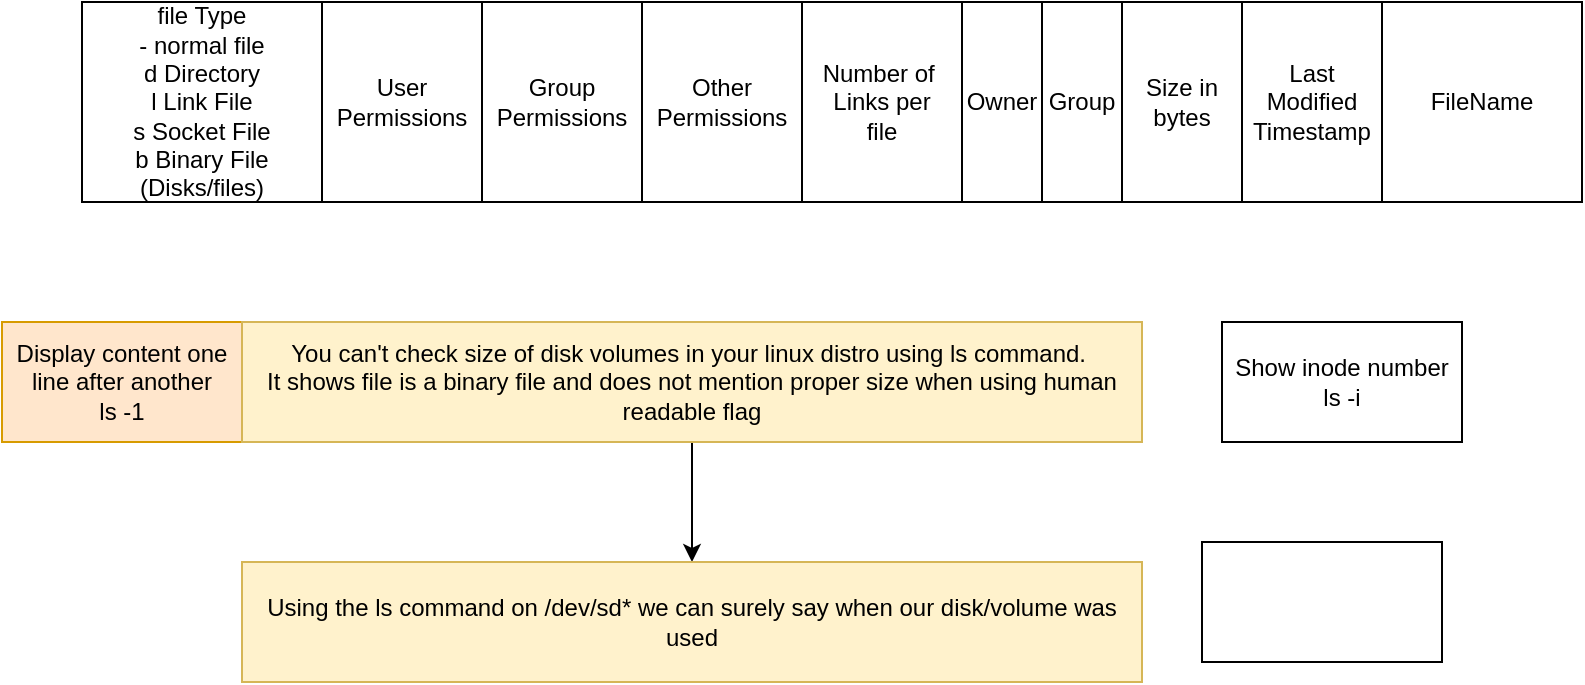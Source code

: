 <mxfile version="24.7.1" type="device">
  <diagram name="Page-1" id="Xvn3MnUM61P2ARC-N1Gh">
    <mxGraphModel dx="954" dy="592" grid="1" gridSize="10" guides="1" tooltips="1" connect="1" arrows="1" fold="1" page="1" pageScale="1" pageWidth="827" pageHeight="1169" math="0" shadow="0">
      <root>
        <mxCell id="0" />
        <mxCell id="1" parent="0" />
        <mxCell id="_vpfkQWPNFk_ecMZoDd_-4" value="" style="swimlane;startSize=0;" vertex="1" parent="1">
          <mxGeometry x="40" y="80" width="750" height="100" as="geometry" />
        </mxCell>
        <mxCell id="_vpfkQWPNFk_ecMZoDd_-6" value="User&lt;div&gt;Permissions&lt;/div&gt;" style="rounded=0;whiteSpace=wrap;html=1;" vertex="1" parent="_vpfkQWPNFk_ecMZoDd_-4">
          <mxGeometry x="120" width="80" height="100" as="geometry" />
        </mxCell>
        <mxCell id="_vpfkQWPNFk_ecMZoDd_-7" value="&lt;div&gt;Group&lt;/div&gt;&lt;div&gt;Permissions&lt;/div&gt;" style="rounded=0;whiteSpace=wrap;html=1;" vertex="1" parent="_vpfkQWPNFk_ecMZoDd_-4">
          <mxGeometry x="200" width="80" height="100" as="geometry" />
        </mxCell>
        <mxCell id="_vpfkQWPNFk_ecMZoDd_-8" value="&lt;div&gt;Other&lt;/div&gt;&lt;div&gt;Permissions&lt;/div&gt;" style="rounded=0;whiteSpace=wrap;html=1;" vertex="1" parent="_vpfkQWPNFk_ecMZoDd_-4">
          <mxGeometry x="280" width="80" height="100" as="geometry" />
        </mxCell>
        <mxCell id="_vpfkQWPNFk_ecMZoDd_-5" value="file Type&lt;div&gt;- normal file&lt;/div&gt;&lt;div&gt;d Directory&lt;/div&gt;&lt;div&gt;l Link File&lt;/div&gt;&lt;div&gt;s Socket File&lt;/div&gt;&lt;div&gt;b Binary File (Disks/files)&lt;/div&gt;" style="whiteSpace=wrap;html=1;" vertex="1" parent="_vpfkQWPNFk_ecMZoDd_-4">
          <mxGeometry width="120" height="100" as="geometry" />
        </mxCell>
        <mxCell id="_vpfkQWPNFk_ecMZoDd_-10" value="Owner" style="whiteSpace=wrap;html=1;" vertex="1" parent="_vpfkQWPNFk_ecMZoDd_-4">
          <mxGeometry x="440" width="40" height="100" as="geometry" />
        </mxCell>
        <mxCell id="_vpfkQWPNFk_ecMZoDd_-11" value="Group" style="whiteSpace=wrap;html=1;" vertex="1" parent="_vpfkQWPNFk_ecMZoDd_-4">
          <mxGeometry x="480" width="40" height="100" as="geometry" />
        </mxCell>
        <mxCell id="_vpfkQWPNFk_ecMZoDd_-9" value="Number of&amp;nbsp;&lt;div&gt;Links per&lt;/div&gt;&lt;div&gt;file&lt;/div&gt;" style="whiteSpace=wrap;html=1;" vertex="1" parent="_vpfkQWPNFk_ecMZoDd_-4">
          <mxGeometry x="360" width="80" height="100" as="geometry" />
        </mxCell>
        <mxCell id="_vpfkQWPNFk_ecMZoDd_-12" value="Size in&lt;div&gt;bytes&lt;/div&gt;" style="whiteSpace=wrap;html=1;" vertex="1" parent="_vpfkQWPNFk_ecMZoDd_-4">
          <mxGeometry x="520" width="60" height="100" as="geometry" />
        </mxCell>
        <mxCell id="_vpfkQWPNFk_ecMZoDd_-13" value="Last Modified&lt;div&gt;Timestamp&lt;/div&gt;" style="whiteSpace=wrap;html=1;" vertex="1" parent="_vpfkQWPNFk_ecMZoDd_-4">
          <mxGeometry x="580" width="70" height="100" as="geometry" />
        </mxCell>
        <mxCell id="_vpfkQWPNFk_ecMZoDd_-15" value="FileName" style="whiteSpace=wrap;html=1;" vertex="1" parent="1">
          <mxGeometry x="690" y="80" width="100" height="100" as="geometry" />
        </mxCell>
        <mxCell id="_vpfkQWPNFk_ecMZoDd_-16" value="Display content one&lt;div&gt;line after another&lt;/div&gt;&lt;div&gt;ls -1&lt;/div&gt;" style="rounded=0;whiteSpace=wrap;html=1;fillColor=#ffe6cc;strokeColor=#d79b00;" vertex="1" parent="1">
          <mxGeometry y="240" width="120" height="60" as="geometry" />
        </mxCell>
        <mxCell id="_vpfkQWPNFk_ecMZoDd_-19" value="" style="edgeStyle=orthogonalEdgeStyle;rounded=0;orthogonalLoop=1;jettySize=auto;html=1;" edge="1" parent="1" source="_vpfkQWPNFk_ecMZoDd_-17" target="_vpfkQWPNFk_ecMZoDd_-18">
          <mxGeometry relative="1" as="geometry" />
        </mxCell>
        <mxCell id="_vpfkQWPNFk_ecMZoDd_-17" value="You can&#39;t check size of disk volumes in your linux distro using ls command.&amp;nbsp;&lt;div&gt;It shows file is a binary file and does not mention proper size when using human&lt;/div&gt;&lt;div&gt;readable flag&lt;/div&gt;" style="rounded=0;whiteSpace=wrap;html=1;fillColor=#fff2cc;strokeColor=#d6b656;" vertex="1" parent="1">
          <mxGeometry x="120" y="240" width="450" height="60" as="geometry" />
        </mxCell>
        <mxCell id="_vpfkQWPNFk_ecMZoDd_-18" value="Using the ls command on /dev/sd* we can surely say when our disk/volume was&lt;div&gt;used&lt;/div&gt;" style="whiteSpace=wrap;html=1;fillColor=#fff2cc;strokeColor=#d6b656;rounded=0;" vertex="1" parent="1">
          <mxGeometry x="120" y="360" width="450" height="60" as="geometry" />
        </mxCell>
        <mxCell id="_vpfkQWPNFk_ecMZoDd_-20" value="" style="rounded=0;whiteSpace=wrap;html=1;" vertex="1" parent="1">
          <mxGeometry x="600" y="350" width="120" height="60" as="geometry" />
        </mxCell>
        <mxCell id="_vpfkQWPNFk_ecMZoDd_-21" value="Show inode number&lt;div&gt;ls -i&lt;/div&gt;" style="rounded=0;whiteSpace=wrap;html=1;" vertex="1" parent="1">
          <mxGeometry x="610" y="240" width="120" height="60" as="geometry" />
        </mxCell>
      </root>
    </mxGraphModel>
  </diagram>
</mxfile>
